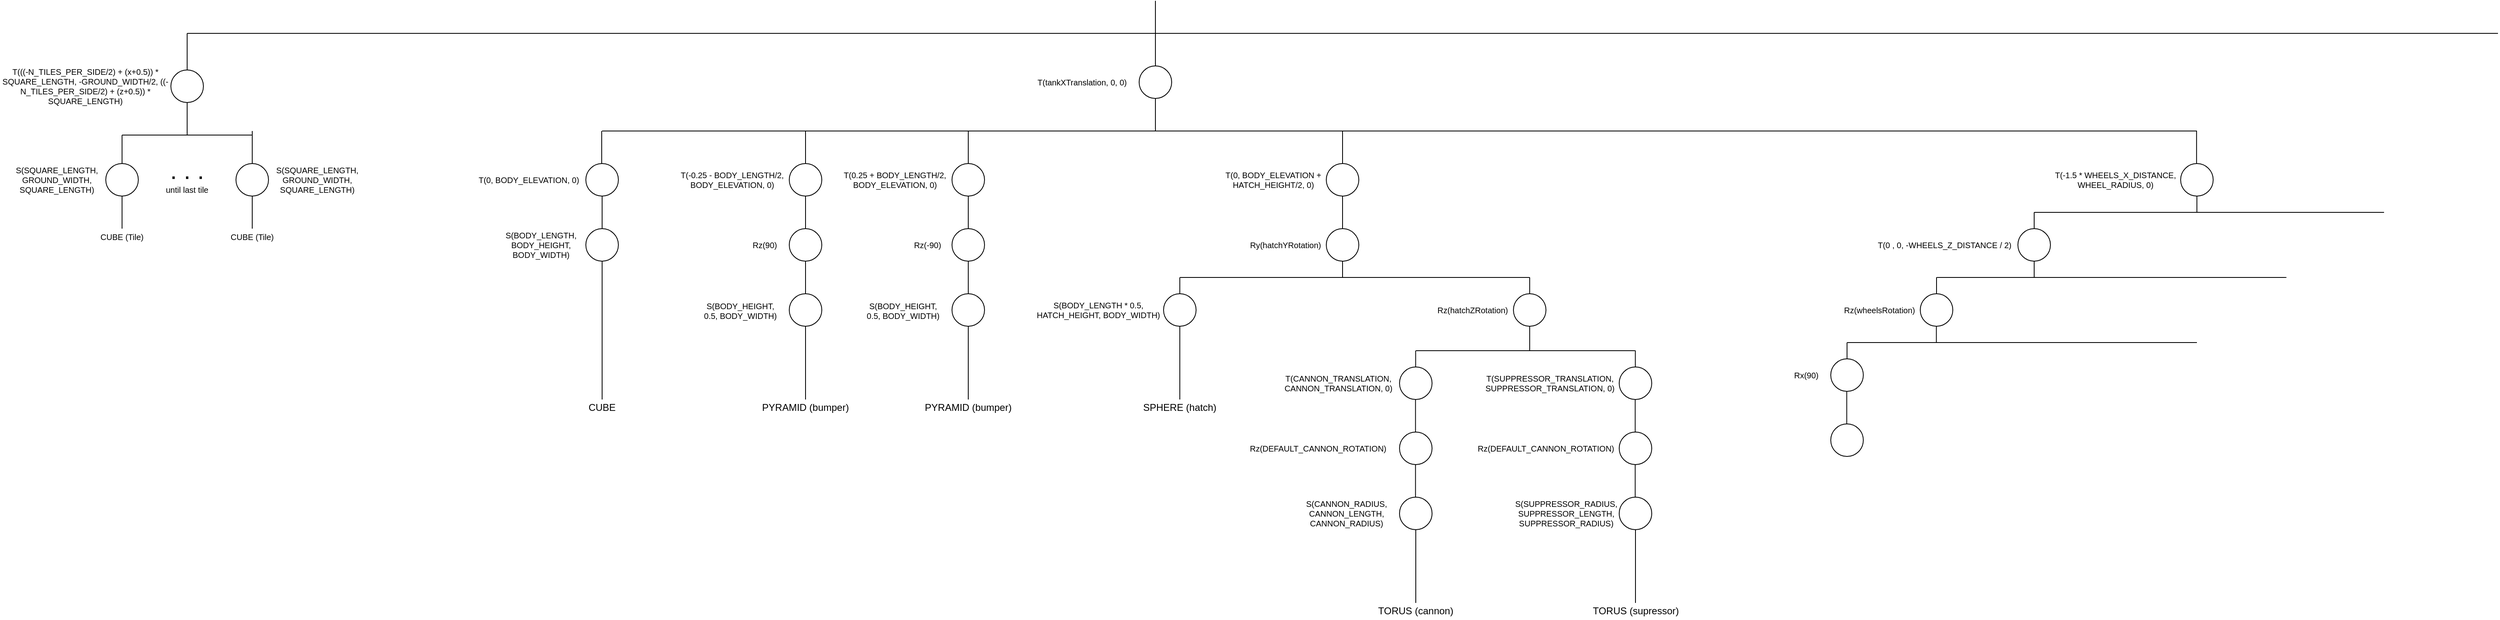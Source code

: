 <mxfile version="14.7.6" type="github">
  <diagram id="4qcgYPeACVD64t_3w7zX" name="Page-1">
    <mxGraphModel dx="4405" dy="1880" grid="1" gridSize="10" guides="1" tooltips="1" connect="1" arrows="1" fold="1" page="1" pageScale="1" pageWidth="850" pageHeight="1100" math="0" shadow="0">
      <root>
        <mxCell id="0" />
        <mxCell id="1" parent="0" />
        <mxCell id="SJ6Oe2fIhcbohcmGYuYU-1" value="" style="endArrow=none;html=1;" parent="1" edge="1">
          <mxGeometry width="50" height="50" relative="1" as="geometry">
            <mxPoint x="840" y="100" as="sourcePoint" />
            <mxPoint x="840" y="20" as="targetPoint" />
          </mxGeometry>
        </mxCell>
        <mxCell id="SJ6Oe2fIhcbohcmGYuYU-2" value="" style="endArrow=none;html=1;" parent="1" edge="1">
          <mxGeometry width="50" height="50" relative="1" as="geometry">
            <mxPoint x="2490" y="60" as="sourcePoint" />
            <mxPoint x="-350" y="60" as="targetPoint" />
          </mxGeometry>
        </mxCell>
        <mxCell id="SJ6Oe2fIhcbohcmGYuYU-4" value="" style="endArrow=none;html=1;" parent="1" edge="1">
          <mxGeometry width="50" height="50" relative="1" as="geometry">
            <mxPoint x="-350" y="160" as="sourcePoint" />
            <mxPoint x="-350" y="60" as="targetPoint" />
          </mxGeometry>
        </mxCell>
        <mxCell id="SJ6Oe2fIhcbohcmGYuYU-7" value="" style="ellipse;whiteSpace=wrap;html=1;aspect=fixed;" parent="1" vertex="1">
          <mxGeometry x="-370" y="105" width="40" height="40" as="geometry" />
        </mxCell>
        <mxCell id="SJ6Oe2fIhcbohcmGYuYU-9" value="" style="endArrow=none;html=1;fontSize=12;" parent="1" edge="1">
          <mxGeometry width="50" height="50" relative="1" as="geometry">
            <mxPoint x="-350" y="185" as="sourcePoint" />
            <mxPoint x="-350" y="145" as="targetPoint" />
          </mxGeometry>
        </mxCell>
        <mxCell id="SJ6Oe2fIhcbohcmGYuYU-10" value="" style="endArrow=none;html=1;fontSize=12;" parent="1" edge="1">
          <mxGeometry width="50" height="50" relative="1" as="geometry">
            <mxPoint x="-270" y="185" as="sourcePoint" />
            <mxPoint x="-430" y="185" as="targetPoint" />
          </mxGeometry>
        </mxCell>
        <mxCell id="SJ6Oe2fIhcbohcmGYuYU-11" value="" style="endArrow=none;html=1;fontSize=12;" parent="1" edge="1">
          <mxGeometry width="50" height="50" relative="1" as="geometry">
            <mxPoint x="-430" y="185" as="sourcePoint" />
            <mxPoint x="-430" y="225" as="targetPoint" />
          </mxGeometry>
        </mxCell>
        <mxCell id="SJ6Oe2fIhcbohcmGYuYU-12" value="T(((-N_TILES_PER_SIDE/2) + (x+0.5)) * SQUARE_LENGTH, -GROUND_WIDTH/2, ((-N_TILES_PER_SIDE/2) + (z+0.5)) * SQUARE_LENGTH)" style="text;html=1;strokeColor=none;fillColor=none;align=center;verticalAlign=middle;whiteSpace=wrap;rounded=0;fontSize=10;" parent="1" vertex="1">
          <mxGeometry x="-580" y="115" width="210" height="20" as="geometry" />
        </mxCell>
        <mxCell id="SJ6Oe2fIhcbohcmGYuYU-14" value="" style="ellipse;whiteSpace=wrap;html=1;aspect=fixed;fontSize=10;" parent="1" vertex="1">
          <mxGeometry x="-450" y="220" width="40" height="40" as="geometry" />
        </mxCell>
        <mxCell id="SJ6Oe2fIhcbohcmGYuYU-16" value="S(SQUARE_LENGTH, GROUND_WIDTH, SQUARE_LENGTH)" style="text;html=1;strokeColor=none;fillColor=none;align=center;verticalAlign=middle;whiteSpace=wrap;rounded=0;fontSize=10;" parent="1" vertex="1">
          <mxGeometry x="-550" y="230" width="80" height="20" as="geometry" />
        </mxCell>
        <mxCell id="SJ6Oe2fIhcbohcmGYuYU-17" value="" style="endArrow=none;html=1;fontSize=10;entryX=0.5;entryY=1;entryDx=0;entryDy=0;" parent="1" target="SJ6Oe2fIhcbohcmGYuYU-14" edge="1">
          <mxGeometry width="50" height="50" relative="1" as="geometry">
            <mxPoint x="-430" y="300" as="sourcePoint" />
            <mxPoint x="10" y="330" as="targetPoint" />
          </mxGeometry>
        </mxCell>
        <mxCell id="SJ6Oe2fIhcbohcmGYuYU-18" value="CUBE (Tile)" style="text;html=1;strokeColor=none;fillColor=none;align=center;verticalAlign=middle;whiteSpace=wrap;rounded=0;fontSize=10;" parent="1" vertex="1">
          <mxGeometry x="-460" y="300" width="60" height="20" as="geometry" />
        </mxCell>
        <mxCell id="SJ6Oe2fIhcbohcmGYuYU-19" value="&lt;div&gt;. . .&lt;/div&gt;&lt;div style=&quot;font-size: 10px&quot;&gt;until last tile&lt;/div&gt;&lt;div style=&quot;font-size: 10px&quot;&gt;&lt;br&gt;&lt;/div&gt;" style="text;html=1;strokeColor=none;fillColor=none;align=center;verticalAlign=middle;whiteSpace=wrap;rounded=0;fontSize=30;" parent="1" vertex="1">
          <mxGeometry x="-385" y="230" width="70" height="20" as="geometry" />
        </mxCell>
        <mxCell id="SJ6Oe2fIhcbohcmGYuYU-22" value="" style="endArrow=none;html=1;fontSize=12;" parent="1" edge="1">
          <mxGeometry width="50" height="50" relative="1" as="geometry">
            <mxPoint x="-270" y="180" as="sourcePoint" />
            <mxPoint x="-270" y="220" as="targetPoint" />
          </mxGeometry>
        </mxCell>
        <mxCell id="SJ6Oe2fIhcbohcmGYuYU-23" value="" style="ellipse;whiteSpace=wrap;html=1;aspect=fixed;fontSize=10;" parent="1" vertex="1">
          <mxGeometry x="-290" y="220" width="40" height="40" as="geometry" />
        </mxCell>
        <mxCell id="SJ6Oe2fIhcbohcmGYuYU-24" value="S(SQUARE_LENGTH, GROUND_WIDTH, SQUARE_LENGTH)" style="text;html=1;strokeColor=none;fillColor=none;align=center;verticalAlign=middle;whiteSpace=wrap;rounded=0;fontSize=10;" parent="1" vertex="1">
          <mxGeometry x="-230" y="230" width="80" height="20" as="geometry" />
        </mxCell>
        <mxCell id="SJ6Oe2fIhcbohcmGYuYU-26" value="" style="endArrow=none;html=1;fontSize=10;entryX=0.5;entryY=1;entryDx=0;entryDy=0;" parent="1" edge="1">
          <mxGeometry width="50" height="50" relative="1" as="geometry">
            <mxPoint x="-270" y="300" as="sourcePoint" />
            <mxPoint x="-270" y="260" as="targetPoint" />
          </mxGeometry>
        </mxCell>
        <mxCell id="SJ6Oe2fIhcbohcmGYuYU-27" value="CUBE (Tile)" style="text;html=1;strokeColor=none;fillColor=none;align=center;verticalAlign=middle;whiteSpace=wrap;rounded=0;fontSize=10;" parent="1" vertex="1">
          <mxGeometry x="-300" y="300" width="60" height="20" as="geometry" />
        </mxCell>
        <mxCell id="SJ6Oe2fIhcbohcmGYuYU-28" value="" style="ellipse;whiteSpace=wrap;html=1;aspect=fixed;fontSize=30;" parent="1" vertex="1">
          <mxGeometry x="820" y="100" width="40" height="40" as="geometry" />
        </mxCell>
        <mxCell id="SJ6Oe2fIhcbohcmGYuYU-29" value="T(tankXTranslation, 0, 0)" style="text;html=1;strokeColor=none;fillColor=none;align=center;verticalAlign=middle;whiteSpace=wrap;rounded=0;fontSize=10;" parent="1" vertex="1">
          <mxGeometry x="690" y="105" width="120" height="30" as="geometry" />
        </mxCell>
        <mxCell id="SJ6Oe2fIhcbohcmGYuYU-30" value="" style="endArrow=none;html=1;fontSize=10;entryX=0.5;entryY=1;entryDx=0;entryDy=0;" parent="1" target="SJ6Oe2fIhcbohcmGYuYU-28" edge="1">
          <mxGeometry width="50" height="50" relative="1" as="geometry">
            <mxPoint x="840" y="180" as="sourcePoint" />
            <mxPoint x="760" y="220" as="targetPoint" />
          </mxGeometry>
        </mxCell>
        <mxCell id="SJ6Oe2fIhcbohcmGYuYU-31" value="" style="endArrow=none;html=1;fontSize=10;" parent="1" edge="1">
          <mxGeometry width="50" height="50" relative="1" as="geometry">
            <mxPoint x="160" y="180" as="sourcePoint" />
            <mxPoint x="2120" y="180" as="targetPoint" />
          </mxGeometry>
        </mxCell>
        <mxCell id="SJ6Oe2fIhcbohcmGYuYU-32" value="" style="endArrow=none;html=1;fontSize=10;" parent="1" edge="1">
          <mxGeometry width="50" height="50" relative="1" as="geometry">
            <mxPoint x="159.5" y="220" as="sourcePoint" />
            <mxPoint x="159.5" y="180" as="targetPoint" />
          </mxGeometry>
        </mxCell>
        <mxCell id="Z4t6oIIhtMBPpLowGCtb-2" value="" style="ellipse;whiteSpace=wrap;html=1;aspect=fixed;fontSize=30;" vertex="1" parent="1">
          <mxGeometry x="140" y="220" width="40" height="40" as="geometry" />
        </mxCell>
        <mxCell id="Z4t6oIIhtMBPpLowGCtb-4" value="" style="endArrow=none;html=1;entryX=0.5;entryY=1;entryDx=0;entryDy=0;exitX=0.5;exitY=0;exitDx=0;exitDy=0;" edge="1" parent="1" source="Z4t6oIIhtMBPpLowGCtb-6" target="Z4t6oIIhtMBPpLowGCtb-2">
          <mxGeometry width="50" height="50" relative="1" as="geometry">
            <mxPoint x="160" y="290" as="sourcePoint" />
            <mxPoint x="210" y="220" as="targetPoint" />
          </mxGeometry>
        </mxCell>
        <mxCell id="Z4t6oIIhtMBPpLowGCtb-6" value="" style="ellipse;whiteSpace=wrap;html=1;aspect=fixed;fontSize=30;" vertex="1" parent="1">
          <mxGeometry x="140" y="300" width="40" height="40" as="geometry" />
        </mxCell>
        <mxCell id="Z4t6oIIhtMBPpLowGCtb-8" value="S(BODY_LENGTH, BODY_HEIGHT, BODY_WIDTH)" style="text;html=1;strokeColor=none;fillColor=none;align=center;verticalAlign=middle;whiteSpace=wrap;rounded=0;fontSize=10;" vertex="1" parent="1">
          <mxGeometry x="20" y="300" width="130" height="40" as="geometry" />
        </mxCell>
        <mxCell id="Z4t6oIIhtMBPpLowGCtb-9" value="T(0, BODY_ELEVATION, 0)" style="text;html=1;strokeColor=none;fillColor=none;align=center;verticalAlign=middle;whiteSpace=wrap;rounded=0;fontSize=10;" vertex="1" parent="1">
          <mxGeometry y="230" width="140" height="20" as="geometry" />
        </mxCell>
        <mxCell id="Z4t6oIIhtMBPpLowGCtb-10" value="" style="endArrow=none;html=1;exitX=0.5;exitY=1;exitDx=0;exitDy=0;" edge="1" parent="1" source="Z4t6oIIhtMBPpLowGCtb-6" target="Z4t6oIIhtMBPpLowGCtb-12">
          <mxGeometry width="50" height="50" relative="1" as="geometry">
            <mxPoint x="310" y="340" as="sourcePoint" />
            <mxPoint x="160" y="520" as="targetPoint" />
          </mxGeometry>
        </mxCell>
        <mxCell id="Z4t6oIIhtMBPpLowGCtb-12" value="CUBE" style="text;html=1;strokeColor=none;fillColor=none;align=center;verticalAlign=middle;whiteSpace=wrap;rounded=0;" vertex="1" parent="1">
          <mxGeometry x="140" y="510" width="40" height="20" as="geometry" />
        </mxCell>
        <mxCell id="Z4t6oIIhtMBPpLowGCtb-13" value="" style="endArrow=none;html=1;" edge="1" parent="1">
          <mxGeometry width="50" height="50" relative="1" as="geometry">
            <mxPoint x="410" y="220" as="sourcePoint" />
            <mxPoint x="410" y="180" as="targetPoint" />
          </mxGeometry>
        </mxCell>
        <mxCell id="Z4t6oIIhtMBPpLowGCtb-14" value="" style="ellipse;whiteSpace=wrap;html=1;aspect=fixed;fontSize=30;" vertex="1" parent="1">
          <mxGeometry x="390" y="220" width="40" height="40" as="geometry" />
        </mxCell>
        <mxCell id="Z4t6oIIhtMBPpLowGCtb-15" value="" style="endArrow=none;html=1;entryX=0.5;entryY=1;entryDx=0;entryDy=0;" edge="1" parent="1" target="Z4t6oIIhtMBPpLowGCtb-14">
          <mxGeometry width="50" height="50" relative="1" as="geometry">
            <mxPoint x="410" y="300" as="sourcePoint" />
            <mxPoint x="490" y="250" as="targetPoint" />
          </mxGeometry>
        </mxCell>
        <mxCell id="Z4t6oIIhtMBPpLowGCtb-17" value="" style="ellipse;whiteSpace=wrap;html=1;aspect=fixed;fontSize=30;" vertex="1" parent="1">
          <mxGeometry x="390" y="300" width="40" height="40" as="geometry" />
        </mxCell>
        <mxCell id="Z4t6oIIhtMBPpLowGCtb-18" value="T(-0.25 - BODY_LENGTH/2, BODY_ELEVATION, 0)" style="text;html=1;strokeColor=none;fillColor=none;align=center;verticalAlign=middle;whiteSpace=wrap;rounded=0;fontSize=10;" vertex="1" parent="1">
          <mxGeometry x="250" y="215" width="140" height="50" as="geometry" />
        </mxCell>
        <mxCell id="Z4t6oIIhtMBPpLowGCtb-20" value="Rz(90)" style="text;html=1;strokeColor=none;fillColor=none;align=center;verticalAlign=middle;whiteSpace=wrap;rounded=0;fontSize=10;" vertex="1" parent="1">
          <mxGeometry x="330" y="312.5" width="60" height="15" as="geometry" />
        </mxCell>
        <mxCell id="Z4t6oIIhtMBPpLowGCtb-25" value="" style="endArrow=none;html=1;entryX=0.5;entryY=1;entryDx=0;entryDy=0;" edge="1" parent="1">
          <mxGeometry width="50" height="50" relative="1" as="geometry">
            <mxPoint x="410" y="380" as="sourcePoint" />
            <mxPoint x="410" y="340" as="targetPoint" />
          </mxGeometry>
        </mxCell>
        <mxCell id="Z4t6oIIhtMBPpLowGCtb-26" value="" style="ellipse;whiteSpace=wrap;html=1;aspect=fixed;fontSize=30;" vertex="1" parent="1">
          <mxGeometry x="390" y="380" width="40" height="40" as="geometry" />
        </mxCell>
        <mxCell id="Z4t6oIIhtMBPpLowGCtb-27" value="S(BODY_HEIGHT, 0.5, BODY_WIDTH)" style="text;html=1;strokeColor=none;fillColor=none;align=center;verticalAlign=middle;whiteSpace=wrap;rounded=0;fontSize=10;" vertex="1" parent="1">
          <mxGeometry x="280" y="382.5" width="100" height="37.5" as="geometry" />
        </mxCell>
        <mxCell id="Z4t6oIIhtMBPpLowGCtb-29" value="" style="endArrow=none;html=1;fontSize=10;exitX=0.5;exitY=1;exitDx=0;exitDy=0;" edge="1" parent="1" source="Z4t6oIIhtMBPpLowGCtb-26">
          <mxGeometry width="50" height="50" relative="1" as="geometry">
            <mxPoint x="260" y="370" as="sourcePoint" />
            <mxPoint x="410" y="510" as="targetPoint" />
          </mxGeometry>
        </mxCell>
        <mxCell id="Z4t6oIIhtMBPpLowGCtb-32" value="&lt;div&gt;PYRAMID (bumper)&lt;br&gt;&lt;/div&gt;" style="text;html=1;strokeColor=none;fillColor=none;align=center;verticalAlign=middle;whiteSpace=wrap;rounded=0;" vertex="1" parent="1">
          <mxGeometry x="350" y="510" width="120" height="20" as="geometry" />
        </mxCell>
        <mxCell id="Z4t6oIIhtMBPpLowGCtb-33" value="" style="endArrow=none;html=1;" edge="1" parent="1">
          <mxGeometry width="50" height="50" relative="1" as="geometry">
            <mxPoint x="610" y="220" as="sourcePoint" />
            <mxPoint x="610" y="180" as="targetPoint" />
          </mxGeometry>
        </mxCell>
        <mxCell id="Z4t6oIIhtMBPpLowGCtb-45" value="" style="edgeStyle=orthogonalEdgeStyle;rounded=0;orthogonalLoop=1;jettySize=auto;html=1;fontSize=10;" edge="1" parent="1" source="Z4t6oIIhtMBPpLowGCtb-34">
          <mxGeometry relative="1" as="geometry">
            <mxPoint x="610" y="340" as="targetPoint" />
          </mxGeometry>
        </mxCell>
        <mxCell id="Z4t6oIIhtMBPpLowGCtb-34" value="" style="ellipse;whiteSpace=wrap;html=1;aspect=fixed;fontSize=30;" vertex="1" parent="1">
          <mxGeometry x="590" y="220" width="40" height="40" as="geometry" />
        </mxCell>
        <mxCell id="Z4t6oIIhtMBPpLowGCtb-35" value="" style="endArrow=none;html=1;entryX=0.5;entryY=1;entryDx=0;entryDy=0;" edge="1" parent="1" target="Z4t6oIIhtMBPpLowGCtb-34">
          <mxGeometry width="50" height="50" relative="1" as="geometry">
            <mxPoint x="610" y="300" as="sourcePoint" />
            <mxPoint x="690" y="250" as="targetPoint" />
          </mxGeometry>
        </mxCell>
        <mxCell id="Z4t6oIIhtMBPpLowGCtb-36" value="" style="ellipse;whiteSpace=wrap;html=1;aspect=fixed;fontSize=30;" vertex="1" parent="1">
          <mxGeometry x="590" y="300" width="40" height="40" as="geometry" />
        </mxCell>
        <mxCell id="Z4t6oIIhtMBPpLowGCtb-37" value="T(0.25 + BODY_LENGTH/2, BODY_ELEVATION, 0)" style="text;html=1;strokeColor=none;fillColor=none;align=center;verticalAlign=middle;whiteSpace=wrap;rounded=0;fontSize=10;" vertex="1" parent="1">
          <mxGeometry x="450" y="215" width="140" height="50" as="geometry" />
        </mxCell>
        <mxCell id="Z4t6oIIhtMBPpLowGCtb-38" value="Rz(-90)" style="text;html=1;strokeColor=none;fillColor=none;align=center;verticalAlign=middle;whiteSpace=wrap;rounded=0;fontSize=10;" vertex="1" parent="1">
          <mxGeometry x="530" y="312.5" width="60" height="15" as="geometry" />
        </mxCell>
        <mxCell id="Z4t6oIIhtMBPpLowGCtb-39" value="" style="endArrow=none;html=1;entryX=0.5;entryY=1;entryDx=0;entryDy=0;" edge="1" parent="1">
          <mxGeometry width="50" height="50" relative="1" as="geometry">
            <mxPoint x="610" y="380" as="sourcePoint" />
            <mxPoint x="610" y="340" as="targetPoint" />
          </mxGeometry>
        </mxCell>
        <mxCell id="Z4t6oIIhtMBPpLowGCtb-40" value="" style="ellipse;whiteSpace=wrap;html=1;aspect=fixed;fontSize=30;" vertex="1" parent="1">
          <mxGeometry x="590" y="380" width="40" height="40" as="geometry" />
        </mxCell>
        <mxCell id="Z4t6oIIhtMBPpLowGCtb-41" value="S(BODY_HEIGHT, 0.5, BODY_WIDTH)" style="text;html=1;strokeColor=none;fillColor=none;align=center;verticalAlign=middle;whiteSpace=wrap;rounded=0;fontSize=10;" vertex="1" parent="1">
          <mxGeometry x="480" y="382.5" width="100" height="37.5" as="geometry" />
        </mxCell>
        <mxCell id="Z4t6oIIhtMBPpLowGCtb-42" value="" style="endArrow=none;html=1;fontSize=10;exitX=0.5;exitY=1;exitDx=0;exitDy=0;" edge="1" parent="1" source="Z4t6oIIhtMBPpLowGCtb-40">
          <mxGeometry width="50" height="50" relative="1" as="geometry">
            <mxPoint x="460" y="370" as="sourcePoint" />
            <mxPoint x="610" y="510" as="targetPoint" />
          </mxGeometry>
        </mxCell>
        <mxCell id="Z4t6oIIhtMBPpLowGCtb-43" value="&lt;div&gt;PYRAMID (bumper)&lt;br&gt;&lt;/div&gt;" style="text;html=1;strokeColor=none;fillColor=none;align=center;verticalAlign=middle;whiteSpace=wrap;rounded=0;" vertex="1" parent="1">
          <mxGeometry x="550" y="510" width="120" height="20" as="geometry" />
        </mxCell>
        <mxCell id="Z4t6oIIhtMBPpLowGCtb-48" value="" style="endArrow=none;html=1;" edge="1" parent="1">
          <mxGeometry width="50" height="50" relative="1" as="geometry">
            <mxPoint x="1070" y="220" as="sourcePoint" />
            <mxPoint x="1070" y="180" as="targetPoint" />
          </mxGeometry>
        </mxCell>
        <mxCell id="Z4t6oIIhtMBPpLowGCtb-49" value="" style="ellipse;whiteSpace=wrap;html=1;aspect=fixed;fontSize=30;" vertex="1" parent="1">
          <mxGeometry x="1050" y="220" width="40" height="40" as="geometry" />
        </mxCell>
        <mxCell id="Z4t6oIIhtMBPpLowGCtb-50" value="" style="endArrow=none;html=1;entryX=0.5;entryY=1;entryDx=0;entryDy=0;" edge="1" parent="1" target="Z4t6oIIhtMBPpLowGCtb-49">
          <mxGeometry width="50" height="50" relative="1" as="geometry">
            <mxPoint x="1070" y="300" as="sourcePoint" />
            <mxPoint x="1150" y="250" as="targetPoint" />
          </mxGeometry>
        </mxCell>
        <mxCell id="Z4t6oIIhtMBPpLowGCtb-51" value="" style="ellipse;whiteSpace=wrap;html=1;aspect=fixed;fontSize=30;" vertex="1" parent="1">
          <mxGeometry x="1050" y="300" width="40" height="40" as="geometry" />
        </mxCell>
        <mxCell id="Z4t6oIIhtMBPpLowGCtb-52" value="T(0, BODY_ELEVATION + HATCH_HEIGHT/2, 0)" style="text;html=1;strokeColor=none;fillColor=none;align=center;verticalAlign=middle;whiteSpace=wrap;rounded=0;fontSize=10;" vertex="1" parent="1">
          <mxGeometry x="920" y="215" width="130" height="50" as="geometry" />
        </mxCell>
        <mxCell id="Z4t6oIIhtMBPpLowGCtb-53" value="Ry(hatchYRotation)" style="text;html=1;strokeColor=none;fillColor=none;align=center;verticalAlign=middle;whiteSpace=wrap;rounded=0;fontSize=10;" vertex="1" parent="1">
          <mxGeometry x="970" y="312.5" width="60" height="15" as="geometry" />
        </mxCell>
        <mxCell id="Z4t6oIIhtMBPpLowGCtb-55" value="" style="endArrow=none;html=1;fontSize=10;entryX=0.5;entryY=1;entryDx=0;entryDy=0;" edge="1" parent="1" target="Z4t6oIIhtMBPpLowGCtb-51">
          <mxGeometry width="50" height="50" relative="1" as="geometry">
            <mxPoint x="1070" y="360" as="sourcePoint" />
            <mxPoint x="1060" y="376.25" as="targetPoint" />
          </mxGeometry>
        </mxCell>
        <mxCell id="Z4t6oIIhtMBPpLowGCtb-56" value="" style="endArrow=none;html=1;fontSize=10;" edge="1" parent="1">
          <mxGeometry width="50" height="50" relative="1" as="geometry">
            <mxPoint x="870" y="360" as="sourcePoint" />
            <mxPoint x="1300" y="360" as="targetPoint" />
          </mxGeometry>
        </mxCell>
        <mxCell id="Z4t6oIIhtMBPpLowGCtb-57" value="" style="endArrow=none;html=1;fontSize=10;" edge="1" parent="1">
          <mxGeometry width="50" height="50" relative="1" as="geometry">
            <mxPoint x="870" y="360" as="sourcePoint" />
            <mxPoint x="870" y="380" as="targetPoint" />
          </mxGeometry>
        </mxCell>
        <mxCell id="Z4t6oIIhtMBPpLowGCtb-58" value="" style="ellipse;whiteSpace=wrap;html=1;aspect=fixed;fontSize=30;" vertex="1" parent="1">
          <mxGeometry x="850" y="380" width="40" height="40" as="geometry" />
        </mxCell>
        <mxCell id="Z4t6oIIhtMBPpLowGCtb-59" value="S(BODY_LENGTH * 0.5, HATCH_HEIGHT, BODY_WIDTH)" style="text;html=1;strokeColor=none;fillColor=none;align=center;verticalAlign=middle;whiteSpace=wrap;rounded=0;fontSize=10;" vertex="1" parent="1">
          <mxGeometry x="690" y="381.25" width="160" height="37.5" as="geometry" />
        </mxCell>
        <mxCell id="Z4t6oIIhtMBPpLowGCtb-60" value="" style="endArrow=none;html=1;fontSize=10;entryX=0.5;entryY=1;entryDx=0;entryDy=0;" edge="1" parent="1" target="Z4t6oIIhtMBPpLowGCtb-58">
          <mxGeometry width="50" height="50" relative="1" as="geometry">
            <mxPoint x="870" y="510" as="sourcePoint" />
            <mxPoint x="750" y="410" as="targetPoint" />
          </mxGeometry>
        </mxCell>
        <mxCell id="Z4t6oIIhtMBPpLowGCtb-61" value="SPHERE (hatch)" style="text;html=1;strokeColor=none;fillColor=none;align=center;verticalAlign=middle;whiteSpace=wrap;rounded=0;" vertex="1" parent="1">
          <mxGeometry x="810" y="510" width="120" height="20" as="geometry" />
        </mxCell>
        <mxCell id="Z4t6oIIhtMBPpLowGCtb-62" value="" style="endArrow=none;html=1;fontSize=10;" edge="1" parent="1">
          <mxGeometry width="50" height="50" relative="1" as="geometry">
            <mxPoint x="1300" y="360.0" as="sourcePoint" />
            <mxPoint x="1300" y="380.0" as="targetPoint" />
          </mxGeometry>
        </mxCell>
        <mxCell id="Z4t6oIIhtMBPpLowGCtb-63" value="" style="ellipse;whiteSpace=wrap;html=1;aspect=fixed;fontSize=30;" vertex="1" parent="1">
          <mxGeometry x="1280" y="380" width="40" height="40" as="geometry" />
        </mxCell>
        <mxCell id="Z4t6oIIhtMBPpLowGCtb-64" value="Rz(hatchZRotation)" style="text;html=1;strokeColor=none;fillColor=none;align=center;verticalAlign=middle;whiteSpace=wrap;rounded=0;fontSize=10;" vertex="1" parent="1">
          <mxGeometry x="1180" y="381.25" width="100" height="37.5" as="geometry" />
        </mxCell>
        <mxCell id="Z4t6oIIhtMBPpLowGCtb-65" value="" style="endArrow=none;html=1;fontSize=10;" edge="1" parent="1">
          <mxGeometry width="50" height="50" relative="1" as="geometry">
            <mxPoint x="1160" y="450" as="sourcePoint" />
            <mxPoint x="1430" y="450" as="targetPoint" />
          </mxGeometry>
        </mxCell>
        <mxCell id="Z4t6oIIhtMBPpLowGCtb-66" value="" style="endArrow=none;html=1;fontSize=10;" edge="1" parent="1">
          <mxGeometry width="50" height="50" relative="1" as="geometry">
            <mxPoint x="1159.83" y="450.0" as="sourcePoint" />
            <mxPoint x="1159.83" y="470.0" as="targetPoint" />
          </mxGeometry>
        </mxCell>
        <mxCell id="Z4t6oIIhtMBPpLowGCtb-67" value="" style="ellipse;whiteSpace=wrap;html=1;aspect=fixed;fontSize=30;" vertex="1" parent="1">
          <mxGeometry x="1140" y="470" width="40" height="40" as="geometry" />
        </mxCell>
        <mxCell id="Z4t6oIIhtMBPpLowGCtb-69" value="" style="endArrow=none;html=1;fontSize=10;exitX=0.5;exitY=1;exitDx=0;exitDy=0;" edge="1" parent="1" source="Z4t6oIIhtMBPpLowGCtb-63">
          <mxGeometry width="50" height="50" relative="1" as="geometry">
            <mxPoint x="1310" y="370.0" as="sourcePoint" />
            <mxPoint x="1300" y="450" as="targetPoint" />
          </mxGeometry>
        </mxCell>
        <mxCell id="Z4t6oIIhtMBPpLowGCtb-70" value="T(CANNON_TRANSLATION, CANNON_TRANSLATION, 0)" style="text;html=1;strokeColor=none;fillColor=none;align=center;verticalAlign=middle;whiteSpace=wrap;rounded=0;fontSize=10;" vertex="1" parent="1">
          <mxGeometry x="990" y="480" width="150" height="20" as="geometry" />
        </mxCell>
        <mxCell id="Z4t6oIIhtMBPpLowGCtb-72" value="" style="endArrow=none;html=1;entryX=0.5;entryY=1;entryDx=0;entryDy=0;" edge="1" parent="1">
          <mxGeometry width="50" height="50" relative="1" as="geometry">
            <mxPoint x="1159.66" y="550" as="sourcePoint" />
            <mxPoint x="1159.66" y="510" as="targetPoint" />
          </mxGeometry>
        </mxCell>
        <mxCell id="Z4t6oIIhtMBPpLowGCtb-73" value="" style="ellipse;whiteSpace=wrap;html=1;aspect=fixed;fontSize=30;" vertex="1" parent="1">
          <mxGeometry x="1140" y="550" width="40" height="40" as="geometry" />
        </mxCell>
        <mxCell id="Z4t6oIIhtMBPpLowGCtb-74" value="Rz(DEFAULT_CANNON_ROTATION)" style="text;html=1;strokeColor=none;fillColor=none;align=center;verticalAlign=middle;whiteSpace=wrap;rounded=0;fontSize=10;" vertex="1" parent="1">
          <mxGeometry x="950" y="560" width="180" height="20" as="geometry" />
        </mxCell>
        <mxCell id="Z4t6oIIhtMBPpLowGCtb-75" value="S(CANNON_RADIUS, CANNON_LENGTH, CANNON_RADIUS)" style="text;html=1;strokeColor=none;fillColor=none;align=center;verticalAlign=middle;whiteSpace=wrap;rounded=0;fontSize=10;" vertex="1" parent="1">
          <mxGeometry x="1020" y="631.25" width="110" height="37.5" as="geometry" />
        </mxCell>
        <mxCell id="Z4t6oIIhtMBPpLowGCtb-76" value="" style="endArrow=none;html=1;entryX=0.5;entryY=1;entryDx=0;entryDy=0;" edge="1" parent="1">
          <mxGeometry width="50" height="50" relative="1" as="geometry">
            <mxPoint x="1159.66" y="630" as="sourcePoint" />
            <mxPoint x="1159.66" y="590" as="targetPoint" />
          </mxGeometry>
        </mxCell>
        <mxCell id="Z4t6oIIhtMBPpLowGCtb-77" value="" style="ellipse;whiteSpace=wrap;html=1;aspect=fixed;fontSize=30;" vertex="1" parent="1">
          <mxGeometry x="1140" y="630" width="40" height="40" as="geometry" />
        </mxCell>
        <mxCell id="Z4t6oIIhtMBPpLowGCtb-78" value="" style="endArrow=none;html=1;fontSize=10;" edge="1" parent="1">
          <mxGeometry width="50" height="50" relative="1" as="geometry">
            <mxPoint x="1429.83" y="450" as="sourcePoint" />
            <mxPoint x="1429.83" y="470" as="targetPoint" />
          </mxGeometry>
        </mxCell>
        <mxCell id="Z4t6oIIhtMBPpLowGCtb-79" value="" style="ellipse;whiteSpace=wrap;html=1;aspect=fixed;fontSize=30;" vertex="1" parent="1">
          <mxGeometry x="1410" y="470" width="40" height="40" as="geometry" />
        </mxCell>
        <mxCell id="Z4t6oIIhtMBPpLowGCtb-81" value="T(SUPPRESSOR_TRANSLATION, SUPPRESSOR_TRANSLATION, 0)" style="text;html=1;strokeColor=none;fillColor=none;align=center;verticalAlign=middle;whiteSpace=wrap;rounded=0;fontSize=10;" vertex="1" parent="1">
          <mxGeometry x="1240" y="480" width="170" height="20" as="geometry" />
        </mxCell>
        <mxCell id="Z4t6oIIhtMBPpLowGCtb-82" value="Rz(DEFAULT_CANNON_ROTATION)" style="text;html=1;strokeColor=none;fillColor=none;align=center;verticalAlign=middle;whiteSpace=wrap;rounded=0;fontSize=10;" vertex="1" parent="1">
          <mxGeometry x="1230" y="560" width="180" height="20" as="geometry" />
        </mxCell>
        <mxCell id="Z4t6oIIhtMBPpLowGCtb-83" value="" style="endArrow=none;html=1;entryX=0.5;entryY=1;entryDx=0;entryDy=0;" edge="1" parent="1">
          <mxGeometry width="50" height="50" relative="1" as="geometry">
            <mxPoint x="1429.66" y="550" as="sourcePoint" />
            <mxPoint x="1429.66" y="510" as="targetPoint" />
          </mxGeometry>
        </mxCell>
        <mxCell id="Z4t6oIIhtMBPpLowGCtb-84" value="" style="ellipse;whiteSpace=wrap;html=1;aspect=fixed;fontSize=30;" vertex="1" parent="1">
          <mxGeometry x="1410" y="550" width="40" height="40" as="geometry" />
        </mxCell>
        <mxCell id="Z4t6oIIhtMBPpLowGCtb-85" value="S(SUPPRESSOR_RADIUS, SUPPRESSOR_LENGTH, SUPPRESSOR_RADIUS)" style="text;html=1;strokeColor=none;fillColor=none;align=center;verticalAlign=middle;whiteSpace=wrap;rounded=0;fontSize=10;" vertex="1" parent="1">
          <mxGeometry x="1290" y="631.25" width="110" height="37.5" as="geometry" />
        </mxCell>
        <mxCell id="Z4t6oIIhtMBPpLowGCtb-86" value="" style="endArrow=none;html=1;entryX=0.5;entryY=1;entryDx=0;entryDy=0;" edge="1" parent="1">
          <mxGeometry width="50" height="50" relative="1" as="geometry">
            <mxPoint x="1429.66" y="630" as="sourcePoint" />
            <mxPoint x="1429.66" y="590" as="targetPoint" />
          </mxGeometry>
        </mxCell>
        <mxCell id="Z4t6oIIhtMBPpLowGCtb-87" value="" style="ellipse;whiteSpace=wrap;html=1;aspect=fixed;fontSize=30;" vertex="1" parent="1">
          <mxGeometry x="1410" y="630" width="40" height="40" as="geometry" />
        </mxCell>
        <mxCell id="Z4t6oIIhtMBPpLowGCtb-88" value="" style="endArrow=none;html=1;exitX=0.5;exitY=1;exitDx=0;exitDy=0;" edge="1" parent="1">
          <mxGeometry width="50" height="50" relative="1" as="geometry">
            <mxPoint x="1160.0" y="670" as="sourcePoint" />
            <mxPoint x="1160" y="760" as="targetPoint" />
          </mxGeometry>
        </mxCell>
        <mxCell id="Z4t6oIIhtMBPpLowGCtb-89" value="TORUS (cannon)" style="text;html=1;strokeColor=none;fillColor=none;align=center;verticalAlign=middle;whiteSpace=wrap;rounded=0;" vertex="1" parent="1">
          <mxGeometry x="1105" y="760" width="110" height="20" as="geometry" />
        </mxCell>
        <mxCell id="Z4t6oIIhtMBPpLowGCtb-92" value="" style="endArrow=none;html=1;exitX=0.5;exitY=1;exitDx=0;exitDy=0;" edge="1" parent="1">
          <mxGeometry width="50" height="50" relative="1" as="geometry">
            <mxPoint x="1430.0" y="670" as="sourcePoint" />
            <mxPoint x="1430" y="760" as="targetPoint" />
          </mxGeometry>
        </mxCell>
        <mxCell id="Z4t6oIIhtMBPpLowGCtb-93" value="TORUS (supressor)" style="text;html=1;strokeColor=none;fillColor=none;align=center;verticalAlign=middle;whiteSpace=wrap;rounded=0;" vertex="1" parent="1">
          <mxGeometry x="1372.5" y="760" width="115" height="20" as="geometry" />
        </mxCell>
        <mxCell id="Z4t6oIIhtMBPpLowGCtb-95" value="" style="endArrow=none;html=1;" edge="1" parent="1">
          <mxGeometry width="50" height="50" relative="1" as="geometry">
            <mxPoint x="2119.58" y="220" as="sourcePoint" />
            <mxPoint x="2119.58" y="180" as="targetPoint" />
          </mxGeometry>
        </mxCell>
        <mxCell id="Z4t6oIIhtMBPpLowGCtb-96" value="" style="ellipse;whiteSpace=wrap;html=1;aspect=fixed;fontSize=30;" vertex="1" parent="1">
          <mxGeometry x="2100" y="220" width="40" height="40" as="geometry" />
        </mxCell>
        <mxCell id="Z4t6oIIhtMBPpLowGCtb-97" value="T(-1.5 * WHEELS_X_DISTANCE, WHEEL_RADIUS, 0)" style="text;html=1;strokeColor=none;fillColor=none;align=center;verticalAlign=middle;whiteSpace=wrap;rounded=0;fontSize=10;" vertex="1" parent="1">
          <mxGeometry x="1940" y="215" width="160" height="50" as="geometry" />
        </mxCell>
        <mxCell id="Z4t6oIIhtMBPpLowGCtb-106" value="" style="endArrow=none;html=1;fontSize=10;entryX=0.5;entryY=1;entryDx=0;entryDy=0;" edge="1" parent="1">
          <mxGeometry width="50" height="50" relative="1" as="geometry">
            <mxPoint x="2120" y="280" as="sourcePoint" />
            <mxPoint x="2120" y="260" as="targetPoint" />
          </mxGeometry>
        </mxCell>
        <mxCell id="Z4t6oIIhtMBPpLowGCtb-107" value="" style="endArrow=none;html=1;fontSize=10;" edge="1" parent="1">
          <mxGeometry width="50" height="50" relative="1" as="geometry">
            <mxPoint x="1920" y="280" as="sourcePoint" />
            <mxPoint x="2350" y="280" as="targetPoint" />
          </mxGeometry>
        </mxCell>
        <mxCell id="Z4t6oIIhtMBPpLowGCtb-108" value="" style="endArrow=none;html=1;fontSize=10;" edge="1" parent="1">
          <mxGeometry width="50" height="50" relative="1" as="geometry">
            <mxPoint x="1920" y="280" as="sourcePoint" />
            <mxPoint x="1920" y="300" as="targetPoint" />
          </mxGeometry>
        </mxCell>
        <mxCell id="Z4t6oIIhtMBPpLowGCtb-109" value="" style="ellipse;whiteSpace=wrap;html=1;aspect=fixed;fontSize=30;" vertex="1" parent="1">
          <mxGeometry x="1900" y="300" width="40" height="40" as="geometry" />
        </mxCell>
        <mxCell id="Z4t6oIIhtMBPpLowGCtb-112" value="T(0 , 0, -WHEELS_Z_DISTANCE / 2)" style="text;html=1;strokeColor=none;fillColor=none;align=center;verticalAlign=middle;whiteSpace=wrap;rounded=0;fontSize=10;" vertex="1" parent="1">
          <mxGeometry x="1720" y="295" width="180" height="50" as="geometry" />
        </mxCell>
        <mxCell id="Z4t6oIIhtMBPpLowGCtb-113" value="" style="endArrow=none;html=1;fontSize=10;entryX=0.5;entryY=1;entryDx=0;entryDy=0;" edge="1" parent="1">
          <mxGeometry width="50" height="50" relative="1" as="geometry">
            <mxPoint x="1920" y="360" as="sourcePoint" />
            <mxPoint x="1920" y="340" as="targetPoint" />
          </mxGeometry>
        </mxCell>
        <mxCell id="Z4t6oIIhtMBPpLowGCtb-114" value="" style="endArrow=none;html=1;fontSize=10;" edge="1" parent="1">
          <mxGeometry width="50" height="50" relative="1" as="geometry">
            <mxPoint x="1800" y="360" as="sourcePoint" />
            <mxPoint x="2230" y="360" as="targetPoint" />
          </mxGeometry>
        </mxCell>
        <mxCell id="Z4t6oIIhtMBPpLowGCtb-115" value="" style="endArrow=none;html=1;fontSize=10;" edge="1" parent="1">
          <mxGeometry width="50" height="50" relative="1" as="geometry">
            <mxPoint x="1800" y="360" as="sourcePoint" />
            <mxPoint x="1800" y="380" as="targetPoint" />
          </mxGeometry>
        </mxCell>
        <mxCell id="Z4t6oIIhtMBPpLowGCtb-116" value="" style="ellipse;whiteSpace=wrap;html=1;aspect=fixed;fontSize=30;" vertex="1" parent="1">
          <mxGeometry x="1780" y="380" width="40" height="40" as="geometry" />
        </mxCell>
        <mxCell id="Z4t6oIIhtMBPpLowGCtb-119" value="Rz(wheelsRotation)" style="text;html=1;strokeColor=none;fillColor=none;align=center;verticalAlign=middle;whiteSpace=wrap;rounded=0;fontSize=10;" vertex="1" parent="1">
          <mxGeometry x="1680" y="390" width="100" height="20" as="geometry" />
        </mxCell>
        <mxCell id="Z4t6oIIhtMBPpLowGCtb-120" value="" style="endArrow=none;html=1;fontSize=10;" edge="1" parent="1">
          <mxGeometry width="50" height="50" relative="1" as="geometry">
            <mxPoint x="1690" y="440" as="sourcePoint" />
            <mxPoint x="2120" y="440" as="targetPoint" />
          </mxGeometry>
        </mxCell>
        <mxCell id="Z4t6oIIhtMBPpLowGCtb-121" value="" style="endArrow=none;html=1;fontSize=10;" edge="1" parent="1">
          <mxGeometry width="50" height="50" relative="1" as="geometry">
            <mxPoint x="1690" y="440" as="sourcePoint" />
            <mxPoint x="1690" y="460" as="targetPoint" />
          </mxGeometry>
        </mxCell>
        <mxCell id="Z4t6oIIhtMBPpLowGCtb-122" value="" style="ellipse;whiteSpace=wrap;html=1;aspect=fixed;fontSize=30;" vertex="1" parent="1">
          <mxGeometry x="1670" y="460" width="40" height="40" as="geometry" />
        </mxCell>
        <mxCell id="Z4t6oIIhtMBPpLowGCtb-123" value="" style="endArrow=none;html=1;fontSize=10;entryX=0.5;entryY=1;entryDx=0;entryDy=0;" edge="1" parent="1">
          <mxGeometry width="50" height="50" relative="1" as="geometry">
            <mxPoint x="1799.8" y="440" as="sourcePoint" />
            <mxPoint x="1799.8" y="420" as="targetPoint" />
          </mxGeometry>
        </mxCell>
        <mxCell id="Z4t6oIIhtMBPpLowGCtb-124" value="Rx(90)" style="text;html=1;strokeColor=none;fillColor=none;align=center;verticalAlign=middle;whiteSpace=wrap;rounded=0;fontSize=10;" vertex="1" parent="1">
          <mxGeometry x="1610" y="470" width="60" height="20" as="geometry" />
        </mxCell>
        <mxCell id="Z4t6oIIhtMBPpLowGCtb-126" value="" style="endArrow=none;html=1;entryX=0.5;entryY=1;entryDx=0;entryDy=0;" edge="1" parent="1">
          <mxGeometry width="50" height="50" relative="1" as="geometry">
            <mxPoint x="1689.66" y="540" as="sourcePoint" />
            <mxPoint x="1689.66" y="500" as="targetPoint" />
          </mxGeometry>
        </mxCell>
        <mxCell id="Z4t6oIIhtMBPpLowGCtb-127" value="" style="ellipse;whiteSpace=wrap;html=1;aspect=fixed;fontSize=30;" vertex="1" parent="1">
          <mxGeometry x="1670" y="540" width="40" height="40" as="geometry" />
        </mxCell>
      </root>
    </mxGraphModel>
  </diagram>
</mxfile>
